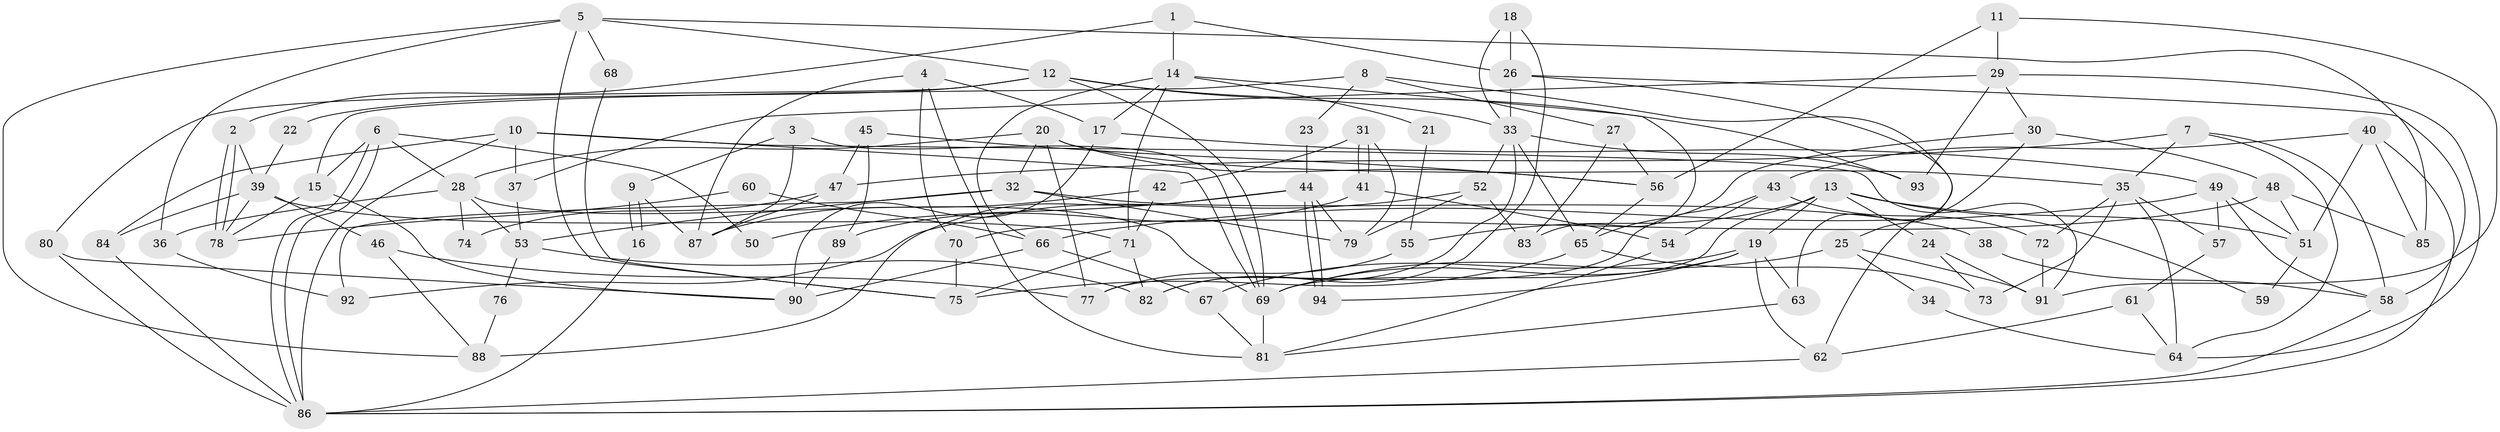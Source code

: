 // Generated by graph-tools (version 1.1) at 2025/02/03/09/25 03:02:11]
// undirected, 94 vertices, 188 edges
graph export_dot {
graph [start="1"]
  node [color=gray90,style=filled];
  1;
  2;
  3;
  4;
  5;
  6;
  7;
  8;
  9;
  10;
  11;
  12;
  13;
  14;
  15;
  16;
  17;
  18;
  19;
  20;
  21;
  22;
  23;
  24;
  25;
  26;
  27;
  28;
  29;
  30;
  31;
  32;
  33;
  34;
  35;
  36;
  37;
  38;
  39;
  40;
  41;
  42;
  43;
  44;
  45;
  46;
  47;
  48;
  49;
  50;
  51;
  52;
  53;
  54;
  55;
  56;
  57;
  58;
  59;
  60;
  61;
  62;
  63;
  64;
  65;
  66;
  67;
  68;
  69;
  70;
  71;
  72;
  73;
  74;
  75;
  76;
  77;
  78;
  79;
  80;
  81;
  82;
  83;
  84;
  85;
  86;
  87;
  88;
  89;
  90;
  91;
  92;
  93;
  94;
  1 -- 2;
  1 -- 14;
  1 -- 26;
  2 -- 39;
  2 -- 78;
  2 -- 78;
  3 -- 69;
  3 -- 87;
  3 -- 9;
  4 -- 17;
  4 -- 87;
  4 -- 70;
  4 -- 81;
  5 -- 75;
  5 -- 12;
  5 -- 36;
  5 -- 68;
  5 -- 85;
  5 -- 88;
  6 -- 28;
  6 -- 86;
  6 -- 86;
  6 -- 15;
  6 -- 50;
  7 -- 58;
  7 -- 64;
  7 -- 35;
  7 -- 47;
  8 -- 25;
  8 -- 15;
  8 -- 23;
  8 -- 27;
  9 -- 16;
  9 -- 16;
  9 -- 87;
  10 -- 91;
  10 -- 69;
  10 -- 37;
  10 -- 84;
  10 -- 86;
  11 -- 56;
  11 -- 29;
  11 -- 91;
  12 -- 33;
  12 -- 69;
  12 -- 22;
  12 -- 80;
  12 -- 93;
  13 -- 69;
  13 -- 19;
  13 -- 24;
  13 -- 51;
  13 -- 55;
  13 -- 59;
  14 -- 66;
  14 -- 83;
  14 -- 17;
  14 -- 21;
  14 -- 71;
  15 -- 90;
  15 -- 78;
  16 -- 86;
  17 -- 49;
  17 -- 90;
  18 -- 33;
  18 -- 26;
  18 -- 82;
  19 -- 63;
  19 -- 62;
  19 -- 67;
  19 -- 69;
  19 -- 94;
  20 -- 35;
  20 -- 28;
  20 -- 32;
  20 -- 56;
  20 -- 77;
  21 -- 55;
  22 -- 39;
  23 -- 44;
  24 -- 91;
  24 -- 73;
  25 -- 91;
  25 -- 69;
  25 -- 34;
  26 -- 33;
  26 -- 58;
  26 -- 63;
  27 -- 56;
  27 -- 83;
  28 -- 36;
  28 -- 69;
  28 -- 53;
  28 -- 74;
  29 -- 37;
  29 -- 64;
  29 -- 30;
  29 -- 93;
  30 -- 48;
  30 -- 62;
  30 -- 65;
  31 -- 41;
  31 -- 41;
  31 -- 79;
  31 -- 42;
  32 -- 53;
  32 -- 38;
  32 -- 79;
  32 -- 92;
  33 -- 93;
  33 -- 82;
  33 -- 52;
  33 -- 65;
  34 -- 64;
  35 -- 73;
  35 -- 57;
  35 -- 64;
  35 -- 72;
  36 -- 92;
  37 -- 53;
  38 -- 58;
  39 -- 78;
  39 -- 84;
  39 -- 46;
  39 -- 71;
  40 -- 86;
  40 -- 85;
  40 -- 43;
  40 -- 51;
  41 -- 89;
  41 -- 54;
  42 -- 71;
  42 -- 87;
  43 -- 54;
  43 -- 72;
  43 -- 77;
  44 -- 88;
  44 -- 94;
  44 -- 94;
  44 -- 50;
  44 -- 79;
  45 -- 56;
  45 -- 47;
  45 -- 89;
  46 -- 77;
  46 -- 88;
  47 -- 87;
  47 -- 74;
  48 -- 70;
  48 -- 51;
  48 -- 85;
  49 -- 51;
  49 -- 58;
  49 -- 57;
  49 -- 66;
  51 -- 59;
  52 -- 79;
  52 -- 83;
  52 -- 92;
  53 -- 82;
  53 -- 76;
  54 -- 81;
  55 -- 77;
  56 -- 65;
  57 -- 61;
  58 -- 86;
  60 -- 78;
  60 -- 66;
  61 -- 62;
  61 -- 64;
  62 -- 86;
  63 -- 81;
  65 -- 73;
  65 -- 75;
  66 -- 90;
  66 -- 67;
  67 -- 81;
  68 -- 75;
  69 -- 81;
  70 -- 75;
  71 -- 75;
  71 -- 82;
  72 -- 91;
  76 -- 88;
  80 -- 86;
  80 -- 90;
  84 -- 86;
  89 -- 90;
}
